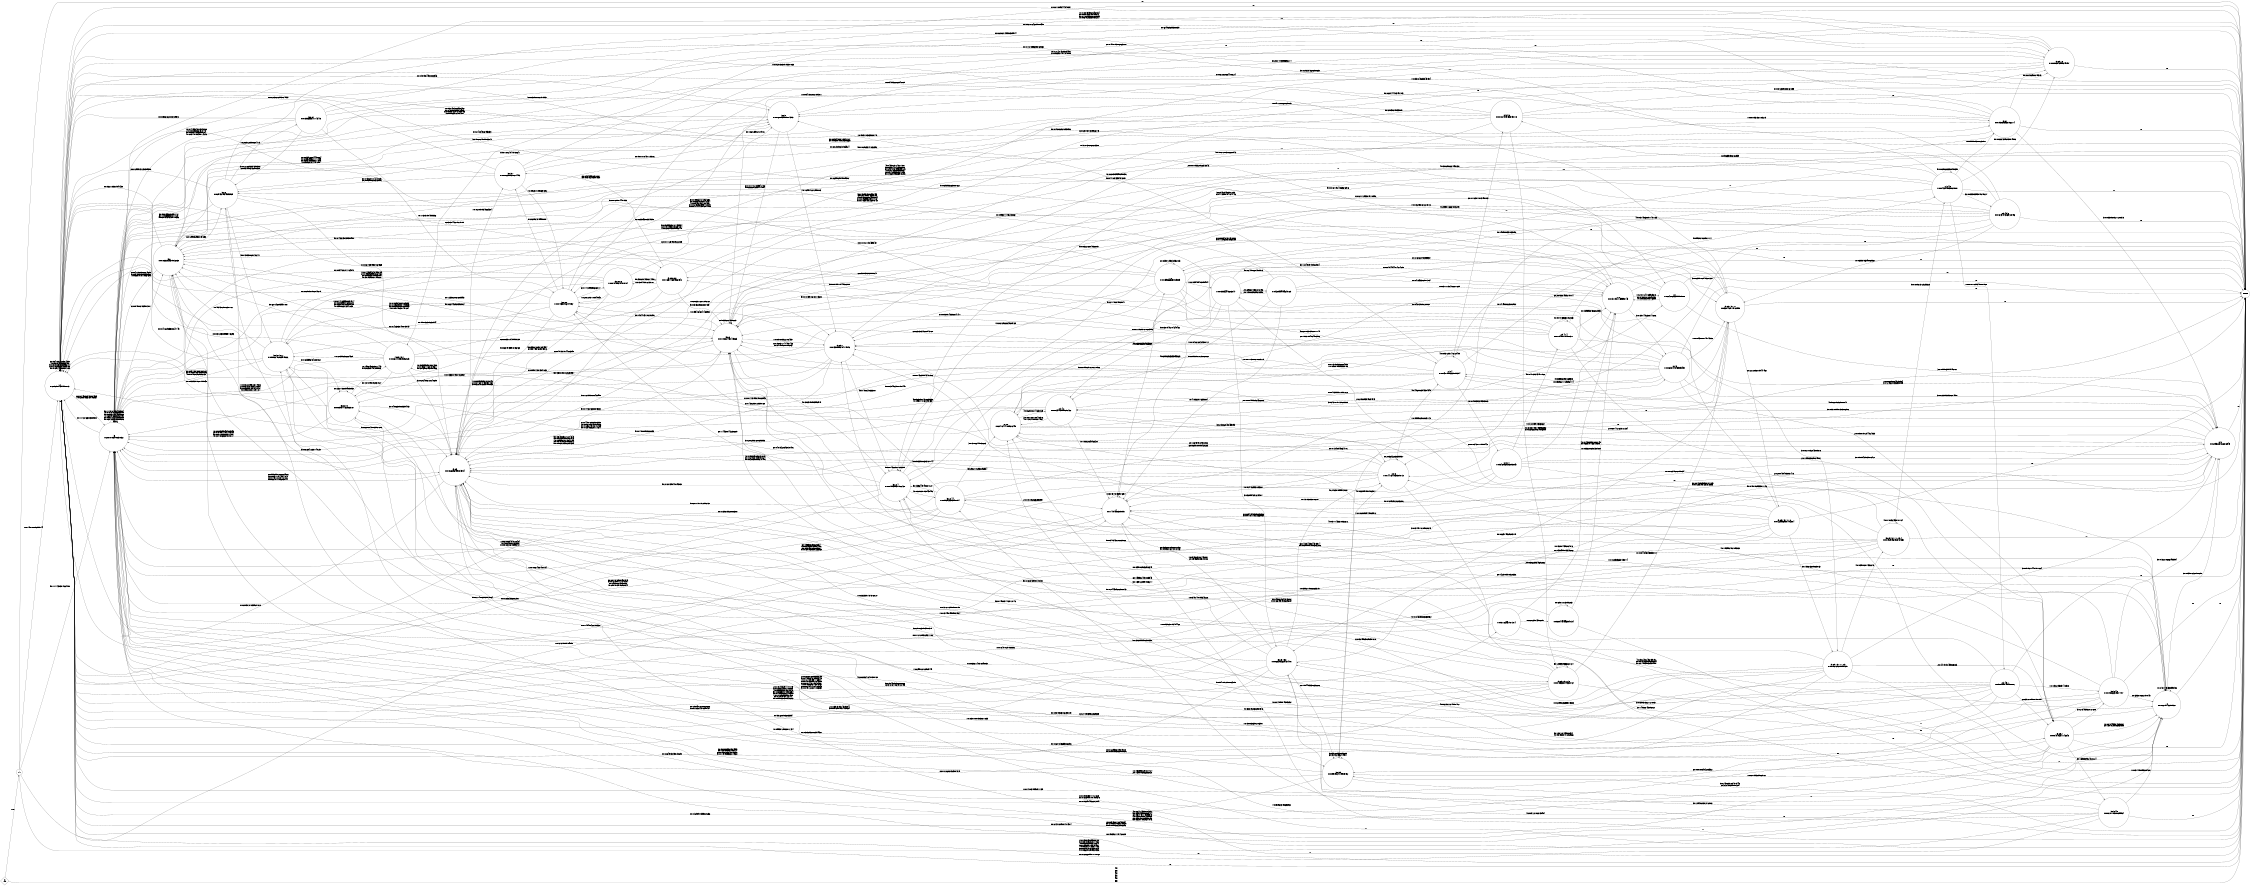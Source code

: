 digraph weighted_automaton {
	margin=0 rankdir=LR size=15
	node [shape=circle]
	"." [label=".
0.0"]
	"." -> ".,0" [label="0-0.1491108092559144"]
	"." -> ".,1" [label="1-0.167619089704585"]
	"." -> ".,2" [label="2-0.07968792095688722
3-0.08318092828774062
4-0.09785119808412841
6-0.07556337195484521
7-0.09928147436374166
8-0.06373471319231215
9-0.06622812505320336"]
	"." -> ".,5" [label="5-0.11774236914664198"]
	"." -> HOLE [label=".-0"]
	".,0" [label=".,0
0.020925044254850013"]
	".,0" -> ".,0,0" [label="0-0.5512281983283354"]
	".,0" -> ".,0,1" [label="1-0.15691763633688746"]
	".,0" -> ".,0,2" [label="2-0.06255625159089367"]
	".,0" -> ".,0" [label="3-0.03410570020314293
4-0.0387949733393156
5-0.037306910833956104
8-0.024620389970535783
9-0.01651743358901168"]
	".,0" -> ".,5" [label="6-0.027432628422664383
7-0.029594833130406967"]
	".,0" -> HOLE [label=".-0"]
	".,0,0" [label=".,0,0
0.00517202617571314"]
	".,0,0" -> ".,0,0,0" [label="0-0.687235143912051"]
	".,0,0" -> ".,0,2" [label="1-0.1328044396064876"]
	".,0,0" -> ".,0" [label="2-0.04844032977417175
3-0.02990225307703339
4-0.02555822015210046
5-0.023866540703506654
6-0.014399895517786315
7-0.01072585935301326
8-0.0120187647427171
9-0.009876526985419293"]
	".,0,0" -> HOLE [label=".-0"]
	".,0,0,0" [label=".,0,0,0
0.0038947315553540134"]
	".,0,0,0" -> ".,0,0,0" [label="0-0.825110185759265"]
	".,0,0,0" -> ".,0,2" [label="1-0.08332006157337588"]
	".,0,0,0" -> ".,0" [label="2-0.026260160036863125
3-0.014092343785905775
4-0.012148915571765541
5-0.011918935011270325
6-0.007214461190404681
7-0.004953506149979462
8-0.006175471124729318
9-0.004911228241086869"]
	".,0,0,0" -> HOLE [label=".-0"]
	".,0,1" [label=".,0,1
0.0024206253355958988"]
	".,0,1" -> ".,0,2" [label="0-0.2786210720949429
1-0.2592520286416235"]
	".,0,1" -> ".,1,2" [label="2-0.2161822750355934"]
	".,0,1" -> ".,2,3" [label="3-0.07959639540452161"]
	".,0,1" -> ".,5" [label="4-0.04530251240277307
5-0.03587471719303205
6-0.025794678950859126
7-0.02024060596839967
8-0.02110559308271256
9-0.015609495889946198"]
	".,0,1" -> HOLE [label=".-0"]
	".,0,2" [label=".,0,2
0.0013115011469598745"]
	".,0,2" -> ".,0" [label="0-0.28123096131564324"]
	".,0,2" -> ".,0,1" [label="1-0.21811241765925618"]
	".,0,2" -> ".,0,2,2" [label="2-0.15837854564406556"]
	".,0,2" -> ".,0,2,3" [label="3-0.13914402388141606"]
	".,0,2" -> ".,5,6,8,4" [label="4-0.06741566204009573"]
	".,0,2" -> ".,5" [label="5-0.04675379082990499
6-0.02611986745335796
7-0.021998822644980504
8-0.021965952257344167
9-0.017568455126975743"]
	".,0,2" -> HOLE [label=".-0"]
	".,0,2,2" [label=".,0,2,2
0.0024164447085616445"]
	".,0,2,2" -> ".,0,1" [label="0-0.17313830366684838
1-0.16560409353333783"]
	".,0,2,2" -> ".,5,6,9,7,9,7,7,1" [label="2-0.2798853945694943"]
	".,0,2,2" -> ".,0,2,3" [label="3-0.24210791139685905"]
	".,0,2,2" -> ".,2,3,4,2" [label="4-0.06280061741630025"]
	".,0,2,2" -> ".,5" [label="5-0.030488651212274648
6-0.015473545872037543
7-0.010933278776241733
8-0.008464002875953312
9-0.008687755972091355"]
	".,0,2,2" -> HOLE [label=".-0"]
	".,0,2,3" [label=".,0,2,3
0.0006031473753985439"]
	".,0,2,3" -> ".,0" [label="0-0.01076117384693487"]
	".,0,2,3" -> ".,5,6,9,7,9,7,7,1" [label="1-0.010438008145149252"]
	".,0,2,3" -> ".,5,6,5,4" [label="2-0.009801972944824835"]
	".,0,2,3" -> ".,2,3" [label="3-0.012305925306174857"]
	".,0,2,3" -> ".,2,3,4" [label="4-0.8855860934265503"]
	".,0,2,3" -> ".,5,6,8,6,6,8" [label="5-0.03879492704249452"]
	".,0,2,3" -> ".,5,6" [label="6-0.023736947260542728"]
	".,0,2,3" -> ".,5,6,9,7" [label="7-0.0011173806110889115"]
	".,0,2,3" -> ".,5,6,8" [label="8-0.005509810129082802"]
	".,0,2,3" -> ".,5" [label="9-0.001344613911758445"]
	".,0,2,3" -> HOLE [label=".-0"]
	".,1" [label=".,1
0.01741945869090991"]
	".,1" -> ".,0" [label="0-0.17494584221503537"]
	".,1" -> ".,1" [label="1-0.30454787539076517"]
	".,1" -> ".,1,2" [label="2-0.21350024027149933"]
	".,1" -> ".,5" [label="3-0.061707185084521346
5-0.04215004774270284
6-0.0403000249858662
7-0.029780739482520847"]
	".,1" -> ".,2" [label="4-0.05024802496759192
8-0.037942225536252504
9-0.027458335632334557"]
	".,1" -> HOLE [label=".-0"]
	".,1,2" [label=".,1,2
0.0016956663657675885"]
	".,1,2" -> ".,0,2" [label="0-0.004044544874614615"]
	".,1,2" -> ".,1,2,1" [label="1-0.010354854060054947"]
	".,1,2" -> ".,1,2" [label="2-0.003977255130592183"]
	".,1,2" -> ".,0,2,3" [label="3-0.9437135097288671"]
	".,1,2" -> ".,2,3,4" [label="4-0.020169373568811145"]
	".,1,2" -> ".,5,6,5" [label="5-0.010159106180172928"]
	".,1,2" -> ".,5,6" [label="6-0.001112579809222085"]
	".,1,2" -> ".,5,6,9,7" [label="7-0.002129626649609763"]
	".,1,2" -> ".,5,6,8" [label="8-0.0003091455988041477"]
	".,1,2" -> ".,5" [label="9-0.00233433803348351"]
	".,1,2" -> HOLE [label=".-0"]
	".,1,2,1" [label=".,1,2,1
0.007035642703203847"]
	".,1,2,1" -> ".,0,2" [label="0-0.0473433302517364"]
	".,1,2,1" -> ".,1" [label="1-0.20882563233187362"]
	".,1,2,1" -> ".,1,2,1,2" [label="2-0.22566776564212196"]
	".,1,2,1" -> ".,5,6,5,4,5,3" [label="3-0.3689946516154817"]
	".,1,2,1" -> ".,2,3,4,2" [label="4-0.0631333204932351"]
	".,1,2,1" -> ".,5" [label="5-0.030593630727753934
6-0.015419930030657034
7-0.012691736085862448"]
	".,1,2,1" -> ".,2" [label="8-0.0077303258567271785
9-0.012564034261346836"]
	".,1,2,1" -> HOLE [label=".-0"]
	".,1,2,1,2" [label=".,1,2,1,2
0.004280590755240169"]
	".,1,2,1,2" -> ".,0,2" [label="0-0.031717364126217625"]
	".,1,2,1,2" -> ".,1" [label="1-0.4185329176835884"]
	".,1,2,1,2" -> ".,1,2,1" [label="2-0.17980699295276956"]
	".,1,2,1,2" -> ".,5,6,9,7,9,7,7,1,2,3" [label="3-0.29755514546779704"]
	".,1,2,1,2" -> ".,2,3,4,2" [label="4-0.027961342058653603"]
	".,1,2,1,2" -> ".,5" [label="5-0.01998604272964685
6-0.006552792800710204
7-0.00643213247824657
8-0.0024305645954428843
9-0.0047441143516871115"]
	".,1,2,1,2" -> HOLE [label=".-0"]
	".,2" [label=".,2
0.01862751422989927"]
	".,2" -> ".,0" [label="0-0.15839217157460023"]
	".,2" -> ".,2" [label="1-0.27317751858895156"]
	".,2" -> ".,1" [label="2-0.1495827433092021"]
	".,2" -> ".,2,3" [label="3-0.08539761327588297"]
	".,2" -> ".,5" [label="4-0.06841243396784692
5-0.05637293280689414
6-0.05347431149899548
7-0.04230198514107598
8-0.05807327885390158
9-0.03618749675274976"]
	".,2" -> HOLE [label=".-0"]
	".,2,3" [label=".,2,3
0.0020552231826816945"]
	".,2,3" -> ".,0" [label="0-0.03351685652516349"]
	".,2,3" -> ".,1" [label="1-0.08102348268199834"]
	".,2,3" -> ".,0,2,2" [label="2-0.06074121625721234"]
	".,2,3" -> ".,2,3,3" [label="3-0.06170152045009878"]
	".,2,3" -> ".,2,3,4" [label="4-0.5682196925888041"]
	".,2,3" -> ".,5,6,5" [label="5-0.0713487545634776"]
	".,2,3" -> ".,5,6" [label="6-0.06899180098428233"]
	".,2,3" -> ".,5,6,9,7" [label="7-0.0120059105363664"]
	".,2,3" -> ".,5" [label="8-0.030502781526772136
9-0.009892760703142763"]
	".,2,3" -> HOLE [label=".-0"]
	".,2,3,3" [label=".,2,3,3
0.0014416710699319713"]
	".,2,3,3" -> ".,0" [label="0-0.01839815928086508"]
	".,2,3,3" -> ".,1" [label="1-0.06474225531053801"]
	".,2,3,3" -> ".,0,2,2" [label="2-0.1264549127934236"]
	".,2,3,3" -> ".,2,3,3" [label="3-0.20652422656959937"]
	".,2,3,3" -> ".,2,3,4" [label="4-0.44627063543384343"]
	".,2,3,3" -> ".,5,6,5" [label="5-0.056935106383721144"]
	".,2,3,3" -> ".,5,6" [label="6-0.048154226469130416"]
	".,2,3,3" -> ".,5" [label="7-0.010528481696401873
8-0.013243814085797624
9-0.007306510906747476"]
	".,2,3,3" -> HOLE [label=".-0"]
	".,2,3,4" [label=".,2,3,4
0.00043715182339899394"]
	".,2,3,4" -> ".,0" [label="0-0.0014131958150068943"]
	".,2,3,4" -> ".,2,3,4,1" [label="1-0.004086972215303803"]
	".,2,3,4" -> ".,2,3,4,2" [label="2-0.0008840551524362682"]
	".,2,3,4" -> ".,2,3" [label="3-0.0037009157036586296"]
	".,2,3,4" -> ".,2,3,4" [label="4-0.009372997476720499"]
	".,2,3,4" -> ".,2,3,4,5" [label="5-0.9528276269611177"]
	".,2,3,4" -> ".,2,3,4,6" [label="6-0.017823771873458783"]
	".,2,3,4" -> ".,5,6,9" [label="7-0.006069695356798656"]
	".,2,3,4" -> ".,5,6,9,7,9,7" [label="8-0.001432359943481982"]
	".,2,3,4" -> ".,5,6,8" [label="9-0.0019512576786178566"]
	".,2,3,4" -> HOLE [label=".-0"]
	".,2,3,4,1" [label=".,2,3,4,1
0.0034609654368093845"]
	".,2,3,4,1" -> ".,0,2" [label="0-0.058962717293964774"]
	".,2,3,4,1" -> ".,1" [label="1-0.137832838786101"]
	".,2,3,4,1" -> ".,5,6,5,4" [label="2-0.20004894033857415"]
	".,2,3,4,1" -> ".,2,3" [label="3-0.09005431583916412"]
	".,2,3,4,1" -> ".,2,3,4,1,4" [label="4-0.10417353434977526"]
	".,2,3,4,1" -> ".,5,6,5" [label="5-0.25821782536796534"]
	".,2,3,4,1" -> ".,5" [label="6-0.08565682566268677
7-0.022492524950874497
8-0.02604981638285264
9-0.013049695591232069"]
	".,2,3,4,1" -> HOLE [label=".-0"]
	".,2,3,4,1,4" [label=".,2,3,4,1,4
0.001794901154808371"]
	".,2,3,4,1,4" -> ".,0,2" [label="0-0.03959337586802393"]
	".,2,3,4,1,4" -> ".,2,3" [label="1-0.20080960245730384
3-0.12452200336588085"]
	".,2,3,4,1,4" -> ".,5,6,5,4" [label="2-0.17956836290249067"]
	".,2,3,4,1,4" -> ".,2,3,4,1,4" [label="4-0.09447655600192065"]
	".,2,3,4,1,4" -> ".,5,6,8,6,6,8" [label="5-0.271406875868041"]
	".,2,3,4,1,4" -> ".,5,6" [label="6-0.05006560688808647"]
	".,2,3,4,1,4" -> ".,5,6,9,7" [label="7-0.018406168424830772"]
	".,2,3,4,1,4" -> ".,5,6,8" [label="8-0.011196831618686906"]
	".,2,3,4,1,4" -> ".,5" [label="9-0.008159715449926505"]
	".,2,3,4,1,4" -> HOLE [label=".-0"]
	".,2,3,4,2" [label=".,2,3,4,2
0.0006434120595296422"]
	".,2,3,4,2" -> ".,0,2" [label="0-0.04139599170557812"]
	".,2,3,4,2" -> ".,1" [label="1-0.1855126434664201"]
	".,2,3,4,2" -> ".,0,2,2" [label="2-0.16011601188476376
4-0.11264708816074867"]
	".,2,3,4,2" -> ".,2,3,3" [label="3-0.2138628488435093"]
	".,2,3,4,2" -> ".,5,6,5" [label="5-0.20029031600695993"]
	".,2,3,4,2" -> ".,5" [label="6-0.04400768369306555
7-0.020977027737810766
8-0.010252443160472765
9-0.010294533281141377"]
	".,2,3,4,2" -> HOLE [label=".-0"]
	".,2,3,4,5" [label=".,2,3,4,5
0.0004422795698821808"]
	".,2,3,4,5" -> ".,0" [label="0-0.0020821485916905544"]
	".,2,3,4,5" -> ".,2,3,4,5,1" [label="1-0.0018116953480881968"]
	".,2,3,4,5" -> ".,5,6,5" [label="2-0.0007093320926516846"]
	".,2,3,4,5" -> ".,2,3,4,5,3" [label="3-0.00033303353140246727"]
	".,2,3,4,5" -> ".,5,6,5,5" [label="4-0.0031456388911481133"]
	".,2,3,4,5" -> ".,2,3,4,5" [label="5-0.006586883568409639"]
	".,2,3,4,5" -> ".,2,3,4,6" [label="6-0.966950586162539"]
	".,2,3,4,5" -> ".,5,6,7" [label="7-0.009599153087238911"]
	".,2,3,4,5" -> ".,5,6,5,7,8" [label="8-0.0066673250203814986"]
	".,2,3,4,5" -> ".,5,6,8" [label="9-0.0016719241365676916"]
	".,2,3,4,5" -> HOLE [label=".-0"]
	".,2,3,4,5,1" [label=".,2,3,4,5,1
0.005875487404757806"]
	".,2,3,4,5,1" -> ".,0" [label="0-0.04106340550971739"]
	".,2,3,4,5,1" -> ".,5,6,5,4,3" [label="1-0.10502159857418508"]
	".,2,3,4,5,1" -> ".,5,6,5,4" [label="2-0.35781059887901057"]
	".,2,3,4,5,1" -> ".,5,6,5,4,5,3" [label="3-0.03903736211278037"]
	".,2,3,4,5,1" -> ".,5,6,8,4" [label="4-0.06785776141951472"]
	".,2,3,4,5,1" -> ".,5,6,5" [label="5-0.05418912508064209"]
	".,2,3,4,5,1" -> ".,5,6" [label="6-0.27789039522369335"]
	".,2,3,4,5,1" -> ".,5,6,9,7" [label="7-0.012480898883650964"]
	".,2,3,4,5,1" -> ".,5,6,8" [label="8-0.032495230256981616"]
	".,2,3,4,5,1" -> ".,5" [label="9-0.006278136655066096"]
	".,2,3,4,5,1" -> HOLE [label=".-0"]
	".,2,3,4,5,3" [label=".,2,3,4,5,3
0.0016434073069728796"]
	".,2,3,4,5,3" -> ".,0" [label="0-0.014278558235760963"]
	".,2,3,4,5,3" -> ".,5,6,9,7,9,7,7,1" [label="1-0.06355756349082932"]
	".,2,3,4,5,3" -> ".,0,2,2" [label="2-0.04909886537633096"]
	".,2,3,4,5,3" -> ".,2,3,3" [label="3-0.023991025403281227"]
	".,2,3,4,5,3" -> ".,5,6,8,4" [label="4-0.23551166678013205"]
	".,2,3,4,5,3" -> ".,5,6,5" [label="5-0.0949254563911035
6-0.47733907971644746"]
	".,2,3,4,5,3" -> ".,5,6,9,7" [label="7-0.01327581672248412"]
	".,2,3,4,5,3" -> ".,5,6,8" [label="8-0.021772533875718956"]
	".,2,3,4,5,3" -> ".,5" [label="9-0.004606026700938561"]
	".,2,3,4,5,3" -> HOLE [label=".-0"]
	".,2,3,4,6" [label=".,2,3,4,6
0.00016773494583750118"]
	".,2,3,4,6" -> ".,0" [label="0-0.0020758309193307863"]
	".,2,3,4,6" -> ".,5" [label="1-0.005415028027891311"]
	".,2,3,4,6" -> ".,5,6" [label="2-0.0015473887103472127
3-0.0045397088136406635"]
	".,2,3,4,6" -> ".,5,6,9,7,9,7,7,9" [label="4-0.0013371931493956356
6-0.026063299617506395"]
	".,2,3,4,6" -> ".,5,6,6" [label="5-0.01679233471632352"]
	".,2,3,4,6" -> ".,5,6,7" [label="7-0.8070531367183215"]
	".,2,3,4,6" -> ".,5,6,5,7,8" [label="8-0.08723890883167255"]
	".,2,3,4,6" -> ".,5,6,8" [label="9-0.04776943554973291"]
	".,2,3,4,6" -> HOLE [label=".-0"]
	".,5" [label=".,5
0.028107860790837692"]
	".,5" -> ".,0" [label="0-0.11702766008380508"]
	".,5" -> ".,2" [label="1-0.19389930291874724
2-0.10399765662333828"]
	".,5" -> ".,5" [label="3-0.11137079634482984
4-0.07973107866353349
5-0.08833779774829228
7-0.06809466288092199
8-0.05921224775858585
9-0.06272025785809526"]
	".,5" -> ".,5,6" [label="6-0.08750067832901301"]
	".,5" -> HOLE [label=".-0"]
	".,5,6" [label=".,5,6
0.0018652925670913265"]
	".,5,6" -> ".,0" [label="0-0.03277853175404231"]
	".,5,6" -> ".,2" [label="1-0.07539230793484462"]
	".,5,6" -> ".,5" [label="2-0.04119009801674629
3-0.05733925890533838
4-0.05384018441567609"]
	".,5,6" -> ".,5,6,5" [label="5-0.08169472657749123"]
	".,5,6" -> ".,5,6,6" [label="6-0.12998329880154258"]
	".,5,6" -> ".,5,6,7" [label="7-0.3121636062618338"]
	".,5,6" -> ".,5,6,8" [label="8-0.12355020616885493"]
	".,5,6" -> ".,5,6,9" [label="9-0.09020248859653841"]
	".,5,6" -> HOLE [label=".-0"]
	".,5,6,5" [label=".,5,6,5
0.0018262964990815784"]
	".,5,6,5" -> ".,0" [label="0-0.020527270335027818"]
	".,5,6,5" -> ".,2" [label="1-0.039521790670693197"]
	".,5,6,5" -> ".,5" [label="2-0.059505576622264966
3-0.06897713748347642
8-0.04491477087427221
9-0.03248444866565744"]
	".,5,6,5" -> ".,5,6,5,4" [label="4-0.08884926360584376"]
	".,5,6,5" -> ".,5,6,5,5" [label="5-0.19843650528600862
6-0.34216718649102795"]
	".,5,6,5" -> ".,5,6,5,7" [label="7-0.10278975346664604"]
	".,5,6,5" -> HOLE [label=".-0"]
	".,5,6,5,4" [label=".,5,6,5,4
0.000848492341146343"]
	".,5,6,5,4" -> ".,0" [label="0-0.024218289084104304"]
	".,5,6,5,4" -> ".,2" [label="1-0.06724435374883282
2-0.13070725485361595"]
	".,5,6,5,4" -> ".,5,6,5,4,3" [label="3-0.2734939520727608"]
	".,5,6,5,4" -> ".,2,3,3" [label="4-0.17535924827053032"]
	".,5,6,5,4" -> ".,5,6,5,4,5" [label="5-0.16358379324616124"]
	".,5,6,5,4" -> ".,5,6,5,5" [label="6-0.08018064842264232"]
	".,5,6,5,4" -> ".,5,6,5" [label="7-0.05006563902763901"]
	".,5,6,5,4" -> ".,5" [label="8-0.01903033774111623
9-0.015267991191450676"]
	".,5,6,5,4" -> HOLE [label=".-0"]
	".,5,6,5,4,3" [label=".,5,6,5,4,3
0.000488612315874407"]
	".,5,6,5,4,3" -> ".,0" [label="0-0.019634044652272847"]
	".,5,6,5,4,3" -> ".,1" [label="1-0.10285856637058774"]
	".,5,6,5,4,3" -> ".,2" [label="2-0.6353176602197845"]
	".,5,6,5,4,3" -> ".,0,2,2" [label="3-0.10371671539662541
4-0.05785887704282566"]
	".,5,6,5,4,3" -> ".,2,3" [label="5-0.01322186262493354"]
	".,5,6,5,4,3" -> ".,5,6,8,4" [label="6-0.04229785918326556"]
	".,5,6,5,4,3" -> ".,5,6,5" [label="7-0.00779898749265232"]
	".,5,6,5,4,3" -> ".,5" [label="8-0.01229586109819028
9-0.004510953602987676"]
	".,5,6,5,4,3" -> HOLE [label=".-0"]
	".,5,6,5,4,5" [label=".,5,6,5,4,5
0.0006101709200695964"]
	".,5,6,5,4,5" -> ".,0" [label="0-0.016866209571718162"]
	".,5,6,5,4,5" -> ".,2" [label="1-0.03141900552084601"]
	".,5,6,5,4,5" -> ".,5" [label="2-0.06575667708433054
8-0.024568475153249628
9-0.01888536642096396"]
	".,5,6,5,4,5" -> ".,5,6,5,4,5,3" [label="3-0.12548020372702168"]
	".,5,6,5,4,5" -> ".,5,6,8,4,4" [label="4-0.2097121866765454"]
	".,5,6,5,4,5" -> ".,5,6,5,5" [label="5-0.24302551654073443
6-0.2127158385191224"]
	".,5,6,5,4,5" -> ".,5,6,5" [label="7-0.0509603498653982"]
	".,5,6,5,4,5" -> HOLE [label=".-0"]
	".,5,6,5,4,5,3" [label=".,5,6,5,4,5,3
0.0006820926291504191"]
	".,5,6,5,4,5,3" -> ".,0" [label="0-0.02649783155723825"]
	".,5,6,5,4,5,3" -> ".,1" [label="1-0.09486197677430881
2-0.2545698083728136"]
	".,5,6,5,4,5,3" -> ".,0,2,2" [label="3-0.16591228994086274"]
	".,5,6,5,4,5,3" -> ".,2,3,3" [label="4-0.2152378485972008"]
	".,5,6,5,4,5,3" -> ".,2,3" [label="5-0.07901802933311146"]
	".,5,6,5,4,5,3" -> ".,5,6,5,5" [label="6-0.10044833336633226"]
	".,5,6,5,4,5,3" -> ".,5,6,5" [label="7-0.025233917375768727"]
	".,5,6,5,4,5,3" -> ".,5" [label="8-0.025845728286628608
9-0.01169214376658434"]
	".,5,6,5,4,5,3" -> HOLE [label=".-0"]
	".,5,6,5,5" [label=".,5,6,5,5
0.0009549670719905752"]
	".,5,6,5,5" -> ".,0" [label="0-0.013297970359678236"]
	".,5,6,5,5" -> ".,2" [label="1-0.0211953699629761"]
	".,5,6,5,5" -> ".,5" [label="2-0.03267685327904353
3-0.04304903664758727
8-0.019961856702199687
9-0.014979855382149321"]
	".,5,6,5,5" -> ".,2,3,3" [label="4-0.06628510901562377"]
	".,5,6,5,5" -> ".,5,6,5,5" [label="5-0.397269398693083
6-0.3348024532175511"]
	".,5,6,5,5" -> ".,5,6,6" [label="7-0.055527129668117424"]
	".,5,6,5,5" -> HOLE [label=".-0"]
	".,5,6,5,7" [label=".,5,6,5,7
0.0011682986816174453"]
	".,5,6,5,7" -> ".,0" [label="0-0.012036160553674033"]
	".,5,6,5,7" -> ".,5" [label="1-0.027947786044470624
2-0.028364953211774485
3-0.032334039936114806
4-0.09086519444971297"]
	".,5,6,5,7" -> ".,5,6,6" [label="5-0.07838270104247605
6-0.20882090210242876"]
	".,5,6,5,7" -> ".,5,6,8,6" [label="7-0.19923701950697392"]
	".,5,6,5,7" -> ".,5,6,5,7,8" [label="8-0.23074193959956174"]
	".,5,6,5,7" -> ".,5,6,9" [label="9-0.09010100487119516"]
	".,5,6,5,7" -> HOLE [label=".-0"]
	".,5,6,5,7,8" [label=".,5,6,5,7,8
0.0008069761559249757"]
	".,5,6,5,7,8" -> ".,0" [label="0-0.00718893444348837"]
	".,5,6,5,7,8" -> ".,5" [label="1-0.018815159828452034
2-0.003970197194496441
3-0.011601593261826689
4-0.006797264334034217"]
	".,5,6,5,7,8" -> ".,5,6,8,6" [label="5-0.02032573228290823"]
	".,5,6,5,7,8" -> ".,5,6" [label="6-0.014791193062623708"]
	".,5,6,5,7,8" -> ".,5,6,9" [label="7-0.03372486333457504"]
	".,5,6,5,7,8" -> ".,5,6,9,7,9,7" [label="8-0.06128206644786124"]
	".,5,6,5,7,8" -> ".,5,6,8" [label="9-0.820696019653809"]
	".,5,6,5,7,8" -> HOLE [label=".-0"]
	".,5,6,6" [label=".,5,6,6
0.002543245349393965"]
	".,5,6,6" -> ".,0" [label="0-0.012599737230385386"]
	".,5,6,6" -> ".,2" [label="1-0.03461478185345226"]
	".,5,6,6" -> ".,5" [label="2-0.03818550061931712
3-0.04056553518817023
4-0.039767273720719636"]
	".,5,6,6" -> ".,5,6,5" [label="5-0.07433133133938458"]
	".,5,6,6" -> ".,5,6,8,6,6,8" [label="6-0.3830442279675185"]
	".,5,6,6" -> ".,5,6,6,7" [label="7-0.26051289906004715"]
	".,5,6,6" -> ".,5,6,9" [label="8-0.07180240479758641"]
	".,5,6,6" -> ".,5,6,9,7,9,7,7" [label="9-0.04203306287402471"]
	".,5,6,6" -> HOLE [label=".-0"]
	".,5,6,6,7" [label=".,5,6,6,7
0.0013553336411743415"]
	".,5,6,6,7" -> ".,0" [label="0-0.005861620003429542"]
	".,5,6,6,7" -> ".,5" [label="1-0.014155048018342206
2-0.00808588064318473
3-0.006227724854957071
4-0.026148183435114946"]
	".,5,6,6,7" -> ".,5,6,6" [label="5-0.012186038979296581
6-0.05349563422906605"]
	".,5,6,6,7" -> ".,5,6,8,6" [label="7-0.1785731904895552"]
	".,5,6,6,7" -> ".,5,6,5,7,8" [label="8-0.6240525295300839"]
	".,5,6,6,7" -> ".,5,6,9" [label="9-0.06985881617579537"]
	".,5,6,6,7" -> HOLE [label=".-0"]
	".,5,6,7" [label=".,5,6,7
0.0019386068331962174"]
	".,5,6,7" -> ".,0" [label="0-0.006181643285508439"]
	".,5,6,7" -> ".,5" [label="1-0.012142748255754501
2-0.00633214817348088"]
	".,5,6,7" -> ".,2,3" [label="3-0.003309805271208513"]
	".,5,6,7" -> ".,5,6,8,4" [label="4-0.03002906671558138"]
	".,5,6,7" -> ".,5,6,5" [label="5-0.006772083766600542"]
	".,5,6,7" -> ".,5,6" [label="6-0.02370371309926175"]
	".,5,6,7" -> ".,5,6,8,6" [label="7-0.04711888628689875"]
	".,5,6,7" -> ".,5,6,5,7,8" [label="8-0.8001968506775313"]
	".,5,6,7" -> ".,5,6,9" [label="9-0.06227444763497769"]
	".,5,6,7" -> HOLE [label=".-0"]
	".,5,6,8" [label=".,5,6,8
0.001788674430415863"]
	".,5,6,8" -> ".,0" [label="0-0.014269651408783189"]
	".,5,6,8" -> ".,5" [label="1-0.036975965018614006
2-0.01586777681879617
3-0.027639684691994963"]
	".,5,6,8" -> ".,5,6,8,4" [label="4-0.03023790583552979"]
	".,5,6,8" -> ".,5,6,5" [label="5-0.04743246388848388"]
	".,5,6,8" -> ".,5,6,8,6" [label="6-0.04644163116726196"]
	".,5,6,8" -> ".,5,6,9,7" [label="7-0.08978055221064557"]
	".,5,6,8" -> ".,5,6,9" [label="8-0.1862129902727916"]
	".,5,6,8" -> ".,5,6,8" [label="9-0.503352704256683"]
	".,5,6,8" -> HOLE [label=".-0"]
	".,5,6,8,4" [label=".,5,6,8,4
0.0008489305311566428"]
	".,5,6,8,4" -> ".,0" [label="0-0.017748062860172064"]
	".,5,6,8,4" -> ".,5" [label="1-0.06708634948128434
7-0.1368480601810338
8-0.08428006403998407"]
	".,5,6,8,4" -> ".,2" [label="2-0.06562235346292662"]
	".,5,6,8,4" -> ".,5,6,9,7,9,7,7,1" [label="3-0.12049097190922504"]
	".,5,6,8,4" -> ".,5,6,8,4,4" [label="4-0.09298397853443446"]
	".,5,6,8,4" -> ".,5,6,5" [label="5-0.21821925440049303"]
	".,5,6,8,4" -> ".,5,6,8,6" [label="6-0.11443508442236609"]
	".,5,6,8,4" -> ".,5,6,8,4" [label="9-0.08143689017692385"]
	".,5,6,8,4" -> HOLE [label=".-0"]
	".,5,6,8,4,4" [label=".,5,6,8,4,4
0.000592123283418194"]
	".,5,6,8,4,4" -> ".,0" [label="0-0.0188573868872901"]
	".,5,6,8,4,4" -> ".,2" [label="1-0.04294555713346162"]
	".,5,6,8,4,4" -> ".,1" [label="2-0.07310526632558997"]
	".,5,6,8,4,4" -> ".,0,2,2" [label="3-0.131662415836263"]
	".,5,6,8,4,4" -> ".,2,3" [label="4-0.21498639210600143
8-0.06334074667739281"]
	".,5,6,8,4,4" -> ".,5,6,5" [label="5-0.20117517972996152"]
	".,5,6,8,4,4" -> ".,5,6,8,6" [label="6-0.14682850128390168"]
	".,5,6,8,4,4" -> ".,5" [label="7-0.0708614557480184"]
	".,5,6,8,4,4" -> ".,5,6,8,4" [label="9-0.03564497498870127"]
	".,5,6,8,4,4" -> HOLE [label=".-0"]
	".,5,6,8,6" [label=".,5,6,8,6
0.000746584062479467"]
	".,5,6,8,6" -> ".,0" [label="0-0.006857501512046775"]
	".,5,6,8,6" -> ".,5" [label="1-0.021411893566831514
2-0.02203905476230228
3-0.03231567026335708
4-0.03508662769410691"]
	".,5,6,8,6" -> ".,5,6,5" [label="5-0.06879435918436463"]
	".,5,6,8,6" -> ".,5,6,8,6,6" [label="6-0.14412993586260117"]
	".,5,6,8,6" -> ".,5,6,9,7" [label="7-0.20623776217296702"]
	".,5,6,8,6" -> ".,5,6,5,7" [label="8-0.2625673799950887"]
	".,5,6,8,6" -> ".,5,6,9,7,9,7,7" [label="9-0.1998132309238544"]
	".,5,6,8,6" -> HOLE [label=".-0"]
	".,5,6,8,6,6" [label=".,5,6,8,6,6
0.000704096707918784"]
	".,5,6,8,6,6" -> ".,0" [label="0-0.00544821277764379"]
	".,5,6,8,6,6" -> ".,5" [label="1-0.014738540467956729
2-0.019539699908264062
3-0.02069890479652185
4-0.03705353687795222"]
	".,5,6,8,6,6" -> ".,5,6,5" [label="5-0.05967760571034594
6-0.3377537620376516"]
	".,5,6,8,6,6" -> ".,5,6,8,6" [label="7-0.20812057108947543"]
	".,5,6,8,6,6" -> ".,5,6,8,6,6,8" [label="8-0.23002074036074796"]
	".,5,6,8,6,6" -> ".,5,6,9,7,9,7,7" [label="9-0.06624432926552164"]
	".,5,6,8,6,6" -> HOLE [label=".-0"]
	".,5,6,8,6,6,8" [label=".,5,6,8,6,6,8
0.0011651416349361542"]
	".,5,6,8,6,6,8" -> ".,0" [label="0-0.006473549584064565"]
	".,5,6,8,6,6,8" -> ".,5" [label="1-0.012623736221023097
2-0.010502398874498563
3-0.009800296216288062
4-0.01897796281757287"]
	".,5,6,8,6,6,8" -> ".,5,6,5" [label="5-0.039001501028290954"]
	".,5,6,8,6,6,8" -> ".,5,6,5,7" [label="6-0.6464425516312001
8-0.0849482760904679"]
	".,5,6,8,6,6,8" -> ".,5,6,8,6,6" [label="7-0.1385415976135787"]
	".,5,6,8,6,6,8" -> ".,5,6,8" [label="9-0.03152298828807897"]
	".,5,6,8,6,6,8" -> HOLE [label=".-0"]
	".,5,6,9" [label=".,5,6,9
0.0016201539575814293"]
	".,5,6,9" -> ".,0" [label="0-0.019715844500888546"]
	".,5,6,9" -> ".,5" [label="1-0.05114213284051402
2-0.04326820635734563
3-0.038064220427860736
4-0.0548239767594581"]
	".,5,6,9" -> ".,5,6,5" [label="5-0.081285874457835"]
	".,5,6,9" -> ".,5,6,8" [label="6-0.10777011885541736
9-0.22332042231774907"]
	".,5,6,9" -> ".,5,6,9,7" [label="7-0.16475412272598103"]
	".,5,6,9" -> ".,5,6" [label="8-0.2142349267993691"]
	".,5,6,9" -> HOLE [label=".-0"]
	".,5,6,9,7" [label=".,5,6,9,7
0.0013308986784178946"]
	".,5,6,9,7" -> ".,0" [label="0-0.013330079807828984"]
	".,5,6,9,7" -> ".,5" [label="1-0.022250565612720243
2-0.027768707530581468
3-0.021248168237750893"]
	".,5,6,9,7" -> ".,5,6,8,4" [label="4-0.074086478353007"]
	".,5,6,9,7" -> ".,5,6,5" [label="5-0.0740000503660093"]
	".,5,6,9,7" -> ".,5,6,8" [label="6-0.15065777474991426
8-0.3477548281846063"]
	".,5,6,9,7" -> ".,5,6,8,6" [label="7-0.15541646047463908"]
	".,5,6,9,7" -> ".,5,6,9,7,9" [label="9-0.11215598800452459"]
	".,5,6,9,7" -> HOLE [label=".-0"]
	".,5,6,9,7,9" [label=".,5,6,9,7,9
0.0008505774528565187"]
	".,5,6,9,7,9" -> ".,0" [label="0-0.009253915027799943"]
	".,5,6,9,7,9" -> ".,5" [label="1-0.020056950454008945
2-0.018798111847246043
3-0.022712595685777097
4-0.024780638279015117"]
	".,5,6,9,7,9" -> ".,5,6,5" [label="5-0.049866909885394155"]
	".,5,6,9,7,9" -> ".,5,6,8" [label="6-0.0890113876547069"]
	".,5,6,9,7,9" -> ".,5,6,9,7,9,7" [label="7-0.24952436303817443
9-0.2823687497299903"]
	".,5,6,9,7,9" -> ".,5,6,9,7,9" [label="8-0.23277580094503053"]
	".,5,6,9,7,9" -> HOLE [label=".-0"]
	".,5,6,9,7,9,7" [label=".,5,6,9,7,9,7
0.0006724115515052023"]
	".,5,6,9,7,9,7" -> ".,0" [label="0-0.0037265089555746293"]
	".,5,6,9,7,9,7" -> ".,5" [label="1-0.008722095128174508
2-0.006402873534179294
3-0.009858576515413407
4-0.00938088817291184"]
	".,5,6,9,7,9,7" -> ".,5,6,5" [label="5-0.02024886720248605"]
	".,5,6,9,7,9,7" -> ".,5,6,8" [label="6-0.04873375144026348"]
	".,5,6,9,7,9,7" -> ".,5,6,9,7,9,7,7" [label="7-0.1273592362224325"]
	".,5,6,9,7,9,7" -> ".,5,6,9,7,9" [label="8-0.13784798192834027"]
	".,5,6,9,7,9,7" -> ".,5,6" [label="9-0.6270468093487188"]
	".,5,6,9,7,9,7" -> HOLE [label=".-0"]
	".,5,6,9,7,9,7,7" [label=".,5,6,9,7,9,7,7
0.0008667461665579666"]
	".,5,6,9,7,9,7,7" -> ".,0" [label="0-0.0041822569808647745"]
	".,5,6,9,7,9,7,7" -> ".,5,6,9,7,9,7,7,1" [label="1-0.00953777756413868"]
	".,5,6,9,7,9,7,7" -> ".,5" [label="2-0.005713676687862122
3-0.010580498788508436
4-0.01046864825652138"]
	".,5,6,9,7,9,7,7" -> ".,5,6,5" [label="5-0.022868420063967686"]
	".,5,6,9,7,9,7,7" -> ".,5,6,8" [label="6-0.08033119485959139"]
	".,5,6,9,7,9,7,7" -> ".,5,6" [label="7-0.40342725072307767"]
	".,5,6,9,7,9,7,7" -> ".,5,6,9,7,9" [label="8-0.16035967342887802"]
	".,5,6,9,7,9,7,7" -> ".,5,6,9,7,9,7,7,9" [label="9-0.2916638564800319"]
	".,5,6,9,7,9,7,7" -> HOLE [label=".-0"]
	".,5,6,9,7,9,7,7,1" [label=".,5,6,9,7,9,7,7,1
0.003304469715702598"]
	".,5,6,9,7,9,7,7,1" -> ".,0" [label="0-0.05405322022940269"]
	".,5,6,9,7,9,7,7,1" -> ".,1" [label="1-0.15999029008651142"]
	".,5,6,9,7,9,7,7,1" -> ".,5,6,9,7,9,7,7,1,2" [label="2-0.22128892189447452"]
	".,5,6,9,7,9,7,7,1" -> ".,5,6,5,4,5,3" [label="3-0.06623749325269179"]
	".,5,6,9,7,9,7,7,1" -> ".,5" [label="4-0.058503014812830996
7-0.09501701613457657"]
	".,5,6,9,7,9,7,7,1" -> ".,5,6,5" [label="5-0.06922168040368097"]
	".,5,6,9,7,9,7,7,1" -> ".,5,6,8" [label="6-0.08869407371972288
8-0.11429629345152735"]
	".,5,6,9,7,9,7,7,1" -> ".,5,6" [label="9-0.06939352629887822"]
	".,5,6,9,7,9,7,7,1" -> HOLE [label=".-0"]
	".,5,6,9,7,9,7,7,1,2" [label=".,5,6,9,7,9,7,7,1,2
0.0012258529584702584"]
	".,5,6,9,7,9,7,7,1,2" -> ".,0" [label="0-0.011212093125377182"]
	".,5,6,9,7,9,7,7,1,2" -> ".,1,2,1" [label="1-0.04145886613067922"]
	".,5,6,9,7,9,7,7,1,2" -> ".,0,2,2" [label="2-0.07827575720203286"]
	".,5,6,9,7,9,7,7,1,2" -> ".,5,6,9,7,9,7,7,1,2,3" [label="3-0.7556163205683165"]
	".,5,6,9,7,9,7,7,1,2" -> ".,5,6,8,4" [label="4-0.03777436570852672"]
	".,5,6,9,7,9,7,7,1,2" -> ".,5,6,5" [label="5-0.03413436788265066"]
	".,5,6,9,7,9,7,7,1,2" -> ".,5,6,8" [label="6-0.009415489690223636
8-0.004154449242663083"]
	".,5,6,9,7,9,7,7,1,2" -> ".,5" [label="7-0.013445045589867964"]
	".,5,6,9,7,9,7,7,1,2" -> ".,5,6,9,7,9,7,7" [label="9-0.013287391901191901"]
	".,5,6,9,7,9,7,7,1,2" -> HOLE [label=".-0"]
	".,5,6,9,7,9,7,7,1,2,3" [label=".,5,6,9,7,9,7,7,1,2,3
0.001067647279890135"]
	".,5,6,9,7,9,7,7,1,2,3" -> ".,0" [label="0-0.010162687323884879"]
	".,5,6,9,7,9,7,7,1,2,3" -> ".,5,6,5,4,5,3" [label="1-0.020998236555015388"]
	".,5,6,9,7,9,7,7,1,2,3" -> ".,5,6,5,4" [label="2-0.04719730439868083"]
	".,5,6,9,7,9,7,7,1,2,3" -> ".,2,3" [label="3-0.05192714401511024"]
	".,5,6,9,7,9,7,7,1,2,3" -> ".,5,6,9,7,9,7,7,1,2,3,4" [label="4-0.7695768014332246"]
	".,5,6,9,7,9,7,7,1,2,3" -> ".,5,6,5" [label="5-0.03028998902380336"]
	".,5,6,9,7,9,7,7,1,2,3" -> ".,5,6,8" [label="6-0.04338046479779202
8-0.016679549036296287"]
	".,5,6,9,7,9,7,7,1,2,3" -> ".,5" [label="7-0.0030108073698671633"]
	".,5,6,9,7,9,7,7,1,2,3" -> ".,5,6,9,7,9,7,7" [label="9-0.005709368766435109"]
	".,5,6,9,7,9,7,7,1,2,3" -> HOLE [label=".-0"]
	".,5,6,9,7,9,7,7,1,2,3,4" [label=".,5,6,9,7,9,7,7,1,2,3,4
0.00019291961923784893"]
	".,5,6,9,7,9,7,7,1,2,3,4" -> ".,0" [label="0-0.006361140578849083"]
	".,5,6,9,7,9,7,7,1,2,3,4" -> ".,5" [label="1-0.0164070297038392"]
	".,5,6,9,7,9,7,7,1,2,3,4" -> ".,2,3,4,2" [label="2-0.01034281119985442"]
	".,5,6,9,7,9,7,7,1,2,3,4" -> ".,5,6,8,4,4" [label="3-0.03479176185828279"]
	".,5,6,9,7,9,7,7,1,2,3,4" -> ".,5,6,9,7,9,7,7,1,2,3,4" [label="4-0.07181524938701124"]
	".,5,6,9,7,9,7,7,1,2,3,4" -> ".,2,3,4,5" [label="5-0.7809613725255528"]
	".,5,6,9,7,9,7,7,1,2,3,4" -> ".,5,6,8" [label="6-0.041394485844375974
8-0.0069998978006267296"]
	".,5,6,9,7,9,7,7,1,2,3,4" -> ".,5,6,9,7" [label="7-0.018288985479869912"]
	".,5,6,9,7,9,7,7,1,2,3,4" -> ".,5,6,9,7,9" [label="9-0.012444346002500042"]
	".,5,6,9,7,9,7,7,1,2,3,4" -> HOLE [label=".-0"]
	".,5,6,9,7,9,7,7,9" [label=".,5,6,9,7,9,7,7,9
0.0007853380479330764"]
	".,5,6,9,7,9,7,7,9" -> ".,0" [label="0-0.0038325327683944367"]
	".,5,6,9,7,9,7,7,9" -> ".,5,6,9,7,9,7,7,1" [label="1-0.008448463465833172"]
	".,5,6,9,7,9,7,7,9" -> ".,5" [label="2-0.003915793243093944
3-0.007135519674130634"]
	".,5,6,9,7,9,7,7,9" -> ".,5,6" [label="4-0.006036416421030768"]
	".,5,6,9,7,9,7,7,9" -> ".,5,6,5" [label="5-0.014568374163112746"]
	".,5,6,9,7,9,7,7,9" -> ".,5,6,8" [label="6-0.04855824051883543"]
	".,5,6,9,7,9,7,7,9" -> ".,5,6,9,7,9,7,7" [label="7-0.6455122122565445"]
	".,5,6,9,7,9,7,7,9" -> ".,5,6,9,7,9" [label="8-0.13761165580508705"]
	".,5,6,9,7,9,7,7,9" -> ".,5,6,9,7,9,7,7,9" [label="9-0.12359545363600424"]
	".,5,6,9,7,9,7,7,9" -> HOLE [label=".-0"]
	"ϵ" [label="ϵ
0.0" shape=diamond]
	"ϵ" -> "." [label=".-1.0"]
	"ϵ" -> HOLE [label="0-0
1-0
2-0
3-0
4-0
5-0
6-0
7-0
8-0
9-0"]
}
